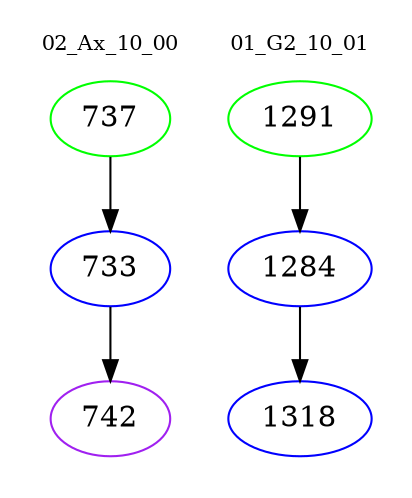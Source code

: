 digraph{
subgraph cluster_0 {
color = white
label = "02_Ax_10_00";
fontsize=10;
T0_737 [label="737", color="green"]
T0_737 -> T0_733 [color="black"]
T0_733 [label="733", color="blue"]
T0_733 -> T0_742 [color="black"]
T0_742 [label="742", color="purple"]
}
subgraph cluster_1 {
color = white
label = "01_G2_10_01";
fontsize=10;
T1_1291 [label="1291", color="green"]
T1_1291 -> T1_1284 [color="black"]
T1_1284 [label="1284", color="blue"]
T1_1284 -> T1_1318 [color="black"]
T1_1318 [label="1318", color="blue"]
}
}
